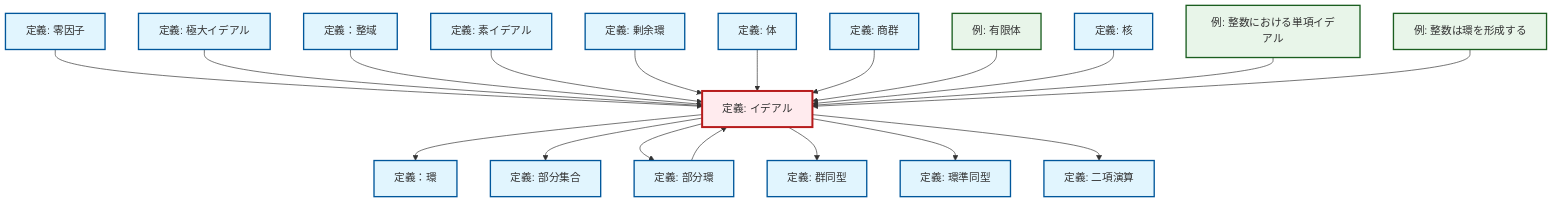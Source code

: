 graph TD
    classDef definition fill:#e1f5fe,stroke:#01579b,stroke-width:2px
    classDef theorem fill:#f3e5f5,stroke:#4a148c,stroke-width:2px
    classDef axiom fill:#fff3e0,stroke:#e65100,stroke-width:2px
    classDef example fill:#e8f5e9,stroke:#1b5e20,stroke-width:2px
    classDef current fill:#ffebee,stroke:#b71c1c,stroke-width:3px
    def-kernel["定義: 核"]:::definition
    ex-finite-field["例: 有限体"]:::example
    def-integral-domain["定義：整域"]:::definition
    def-isomorphism["定義: 群同型"]:::definition
    def-zero-divisor["定義: 零因子"]:::definition
    def-quotient-ring["定義: 剰余環"]:::definition
    def-ideal["定義: イデアル"]:::definition
    def-binary-operation["定義: 二項演算"]:::definition
    def-ring["定義：環"]:::definition
    def-subset["定義: 部分集合"]:::definition
    ex-principal-ideal["例: 整数における単項イデアル"]:::example
    def-subring["定義: 部分環"]:::definition
    def-ring-homomorphism["定義: 環準同型"]:::definition
    def-prime-ideal["定義: 素イデアル"]:::definition
    def-field["定義: 体"]:::definition
    def-quotient-group["定義: 商群"]:::definition
    ex-integers-ring["例: 整数は環を形成する"]:::example
    def-maximal-ideal["定義: 極大イデアル"]:::definition
    def-zero-divisor --> def-ideal
    def-ideal --> def-ring
    def-ideal --> def-subset
    def-maximal-ideal --> def-ideal
    def-integral-domain --> def-ideal
    def-subring --> def-ideal
    def-prime-ideal --> def-ideal
    def-quotient-ring --> def-ideal
    def-field --> def-ideal
    def-quotient-group --> def-ideal
    ex-finite-field --> def-ideal
    def-ideal --> def-subring
    def-kernel --> def-ideal
    def-ideal --> def-isomorphism
    ex-principal-ideal --> def-ideal
    def-ideal --> def-ring-homomorphism
    ex-integers-ring --> def-ideal
    def-ideal --> def-binary-operation
    class def-ideal current